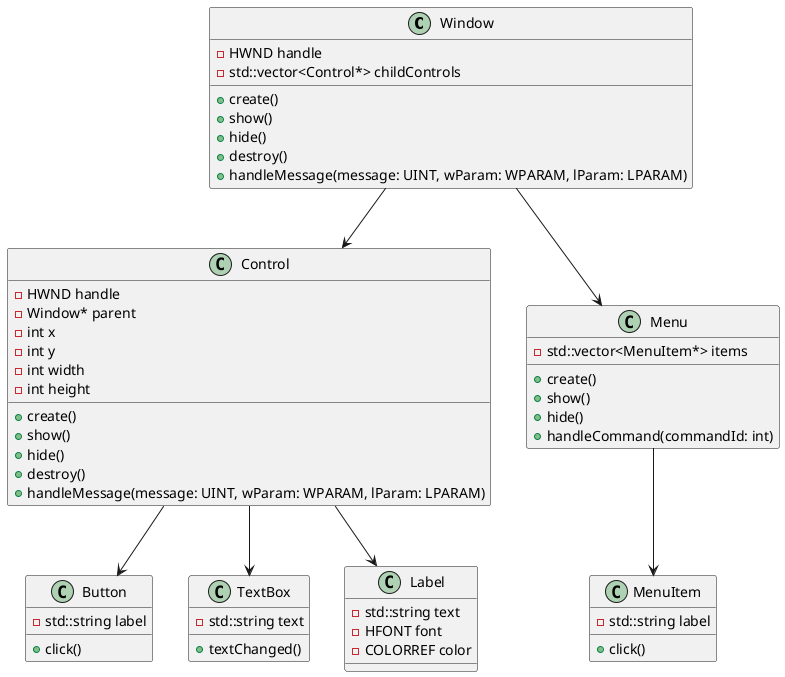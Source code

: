 @startuml
class Window {
  -HWND handle
  -std::vector<Control*> childControls
  +create()
  +show()
  +hide()
  +destroy()
  +handleMessage(message: UINT, wParam: WPARAM, lParam: LPARAM)
}

class Control {
  -HWND handle
  -Window* parent
  -int x
  -int y
  -int width
  -int height
  +create()
  +show()
  +hide()
  +destroy()
  +handleMessage(message: UINT, wParam: WPARAM, lParam: LPARAM)
}

class Button {
  -std::string label
  +click()
}

class TextBox {
  -std::string text
  +textChanged()
}

class Label {
  -std::string text
  -HFONT font
  -COLORREF color
}

class Menu {
  -std::vector<MenuItem*> items
  +create()
  +show()
  +hide()
  +handleCommand(commandId: int)
}

class MenuItem {
  -std::string label
  +click()
}

Window --> Control
Control --> Button
Control --> TextBox
Control --> Label
Window --> Menu
Menu --> MenuItem
@enduml